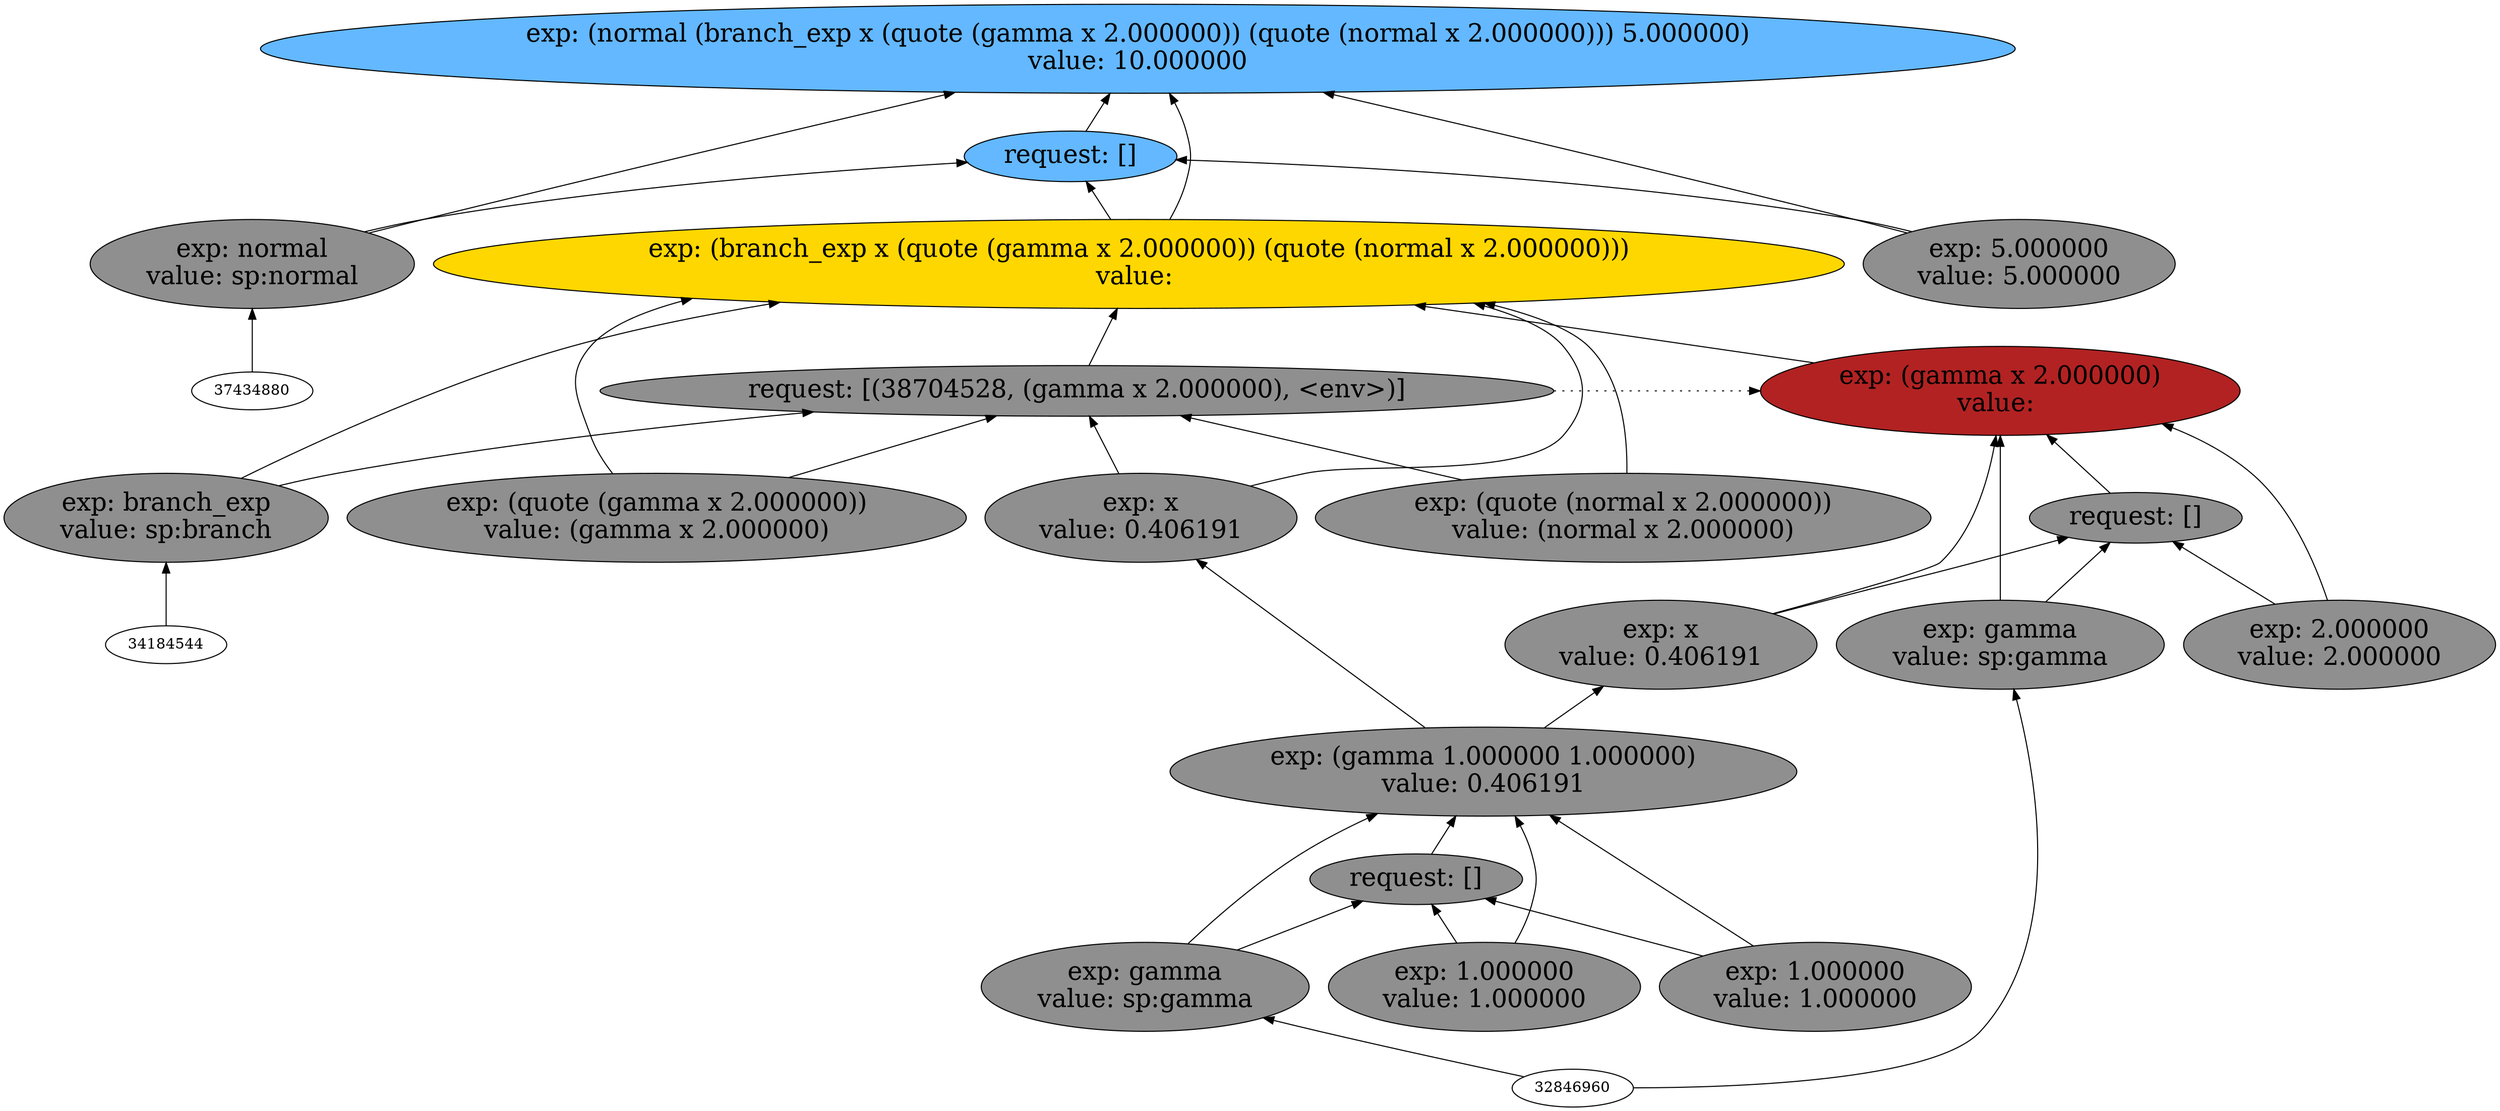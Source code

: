 digraph {
rankdir=BT
fontsize=24
subgraph clster1 {
label="Venture Families"
subgraph clster2 {
label="1"
"38822832"["fillcolor"="grey56" "fontsize"="24" "label"="exp: (gamma 1.000000 1.000000)\nvalue: 0.406191" "shape"="ellipse" "style"="filled" ]
"40815120"["fillcolor"="grey56" "fontsize"="24" "label"="request: []" "shape"="ellipse" "style"="filled" ]
"39678768"["fillcolor"="grey56" "fontsize"="24" "label"="exp: gamma\nvalue: sp:gamma" "shape"="ellipse" "style"="filled" ]
"39716512"["fillcolor"="grey56" "fontsize"="24" "label"="exp: 1.000000\nvalue: 1.000000" "shape"="ellipse" "style"="filled" ]
"40132416"["fillcolor"="grey56" "fontsize"="24" "label"="exp: 1.000000\nvalue: 1.000000" "shape"="ellipse" "style"="filled" ]
}

subgraph clster3 {
label="2"
"40392176"["fillcolor"="steelblue1" "fontsize"="24" "label"="exp: (normal (branch_exp x (quote (gamma x 2.000000)) (quote (normal x 2.000000))) 5.000000)\nvalue: 10.000000" "shape"="ellipse" "style"="filled" ]
"40167360"["fillcolor"="steelblue1" "fontsize"="24" "label"="request: []" "shape"="ellipse" "style"="filled" ]
"40453696"["fillcolor"="grey56" "fontsize"="24" "label"="exp: normal\nvalue: sp:normal" "shape"="ellipse" "style"="filled" ]
"38998608"["fillcolor"="gold" "fontsize"="24" "label"="exp: (branch_exp x (quote (gamma x 2.000000)) (quote (normal x 2.000000)))\nvalue: " "shape"="ellipse" "style"="filled" ]
"38704528"["fillcolor"="grey56" "fontsize"="24" "label"="request: [(38704528, (gamma x 2.000000), <env>)]" "shape"="ellipse" "style"="filled" ]
"39130784"["fillcolor"="grey56" "fontsize"="24" "label"="exp: branch_exp\nvalue: sp:branch" "shape"="ellipse" "style"="filled" ]
"38733728"["fillcolor"="grey56" "fontsize"="24" "label"="exp: x\nvalue: 0.406191" "shape"="ellipse" "style"="filled" ]
"38934512"["fillcolor"="grey56" "fontsize"="24" "label"="exp: (quote (gamma x 2.000000))\nvalue: (gamma x 2.000000)" "shape"="ellipse" "style"="filled" ]
"38817856"["fillcolor"="grey56" "fontsize"="24" "label"="exp: (quote (normal x 2.000000))\nvalue: (normal x 2.000000)" "shape"="ellipse" "style"="filled" ]
"39578672"["fillcolor"="grey56" "fontsize"="24" "label"="exp: 5.000000\nvalue: 5.000000" "shape"="ellipse" "style"="filled" ]
}

}

subgraph clster4 {
label=""
"39171712"["fillcolor"="firebrick" "fontsize"="24" "label"="exp: (gamma x 2.000000)\nvalue: " "shape"="ellipse" "style"="filled" ]
"38981168"["fillcolor"="grey56" "fontsize"="24" "label"="request: []" "shape"="ellipse" "style"="filled" ]
"38705728"["fillcolor"="grey56" "fontsize"="24" "label"="exp: gamma\nvalue: sp:gamma" "shape"="ellipse" "style"="filled" ]
"39491296"["fillcolor"="grey56" "fontsize"="24" "label"="exp: x\nvalue: 0.406191" "shape"="ellipse" "style"="filled" ]
"39527472"["fillcolor"="grey56" "fontsize"="24" "label"="exp: 2.000000\nvalue: 2.000000" "shape"="ellipse" "style"="filled" ]
}

"39678768" -> "38822832"["arrowhead"="normal" "color"="black" "constraint"="true" "style"="solid" ]
"39678768" -> "40815120"["arrowhead"="normal" "color"="black" "constraint"="true" "style"="solid" ]
"32846960" -> "39678768"["arrowhead"="normal" "color"="black" "constraint"="true" "style"="solid" ]
"39716512" -> "38822832"["arrowhead"="normal" "color"="black" "constraint"="true" "style"="solid" ]
"39716512" -> "40815120"["arrowhead"="normal" "color"="black" "constraint"="true" "style"="solid" ]
"40132416" -> "38822832"["arrowhead"="normal" "color"="black" "constraint"="true" "style"="solid" ]
"40132416" -> "40815120"["arrowhead"="normal" "color"="black" "constraint"="true" "style"="solid" ]
"40815120" -> "38822832"["arrowhead"="normal" "color"="black" "constraint"="true" "style"="solid" ]
"38705728" -> "39171712"["arrowhead"="normal" "color"="black" "constraint"="true" "style"="solid" ]
"38705728" -> "38981168"["arrowhead"="normal" "color"="black" "constraint"="true" "style"="solid" ]
"32846960" -> "38705728"["arrowhead"="normal" "color"="black" "constraint"="true" "style"="solid" ]
"39491296" -> "39171712"["arrowhead"="normal" "color"="black" "constraint"="true" "style"="solid" ]
"39491296" -> "38981168"["arrowhead"="normal" "color"="black" "constraint"="true" "style"="solid" ]
"38822832" -> "39491296"["arrowhead"="normal" "color"="black" "constraint"="true" "style"="solid" ]
"39527472" -> "39171712"["arrowhead"="normal" "color"="black" "constraint"="true" "style"="solid" ]
"39527472" -> "38981168"["arrowhead"="normal" "color"="black" "constraint"="true" "style"="solid" ]
"38981168" -> "39171712"["arrowhead"="normal" "color"="black" "constraint"="true" "style"="solid" ]
"40453696" -> "40392176"["arrowhead"="normal" "color"="black" "constraint"="true" "style"="solid" ]
"40453696" -> "40167360"["arrowhead"="normal" "color"="black" "constraint"="true" "style"="solid" ]
"37434880" -> "40453696"["arrowhead"="normal" "color"="black" "constraint"="true" "style"="solid" ]
"38998608" -> "40392176"["arrowhead"="normal" "color"="black" "constraint"="true" "style"="solid" ]
"38998608" -> "40167360"["arrowhead"="normal" "color"="black" "constraint"="true" "style"="solid" ]
"39130784" -> "38998608"["arrowhead"="normal" "color"="black" "constraint"="true" "style"="solid" ]
"39130784" -> "38704528"["arrowhead"="normal" "color"="black" "constraint"="true" "style"="solid" ]
"34184544" -> "39130784"["arrowhead"="normal" "color"="black" "constraint"="true" "style"="solid" ]
"38733728" -> "38998608"["arrowhead"="normal" "color"="black" "constraint"="true" "style"="solid" ]
"38733728" -> "38704528"["arrowhead"="normal" "color"="black" "constraint"="true" "style"="solid" ]
"38822832" -> "38733728"["arrowhead"="normal" "color"="black" "constraint"="true" "style"="solid" ]
"38934512" -> "38998608"["arrowhead"="normal" "color"="black" "constraint"="true" "style"="solid" ]
"38934512" -> "38704528"["arrowhead"="normal" "color"="black" "constraint"="true" "style"="solid" ]
"38817856" -> "38998608"["arrowhead"="normal" "color"="black" "constraint"="true" "style"="solid" ]
"38817856" -> "38704528"["arrowhead"="normal" "color"="black" "constraint"="true" "style"="solid" ]
"38704528" -> "38998608"["arrowhead"="normal" "color"="black" "constraint"="true" "style"="solid" ]
"39171712" -> "38998608"["arrowhead"="normal" "color"="black" "constraint"="true" "style"="solid" ]
"38704528" -> "39171712"["arrowhead"="normal" "color"="black" "constraint"="false" "style"="dotted" ]
"39578672" -> "40392176"["arrowhead"="normal" "color"="black" "constraint"="true" "style"="solid" ]
"39578672" -> "40167360"["arrowhead"="normal" "color"="black" "constraint"="true" "style"="solid" ]
"40167360" -> "40392176"["arrowhead"="normal" "color"="black" "constraint"="true" "style"="solid" ]

}
